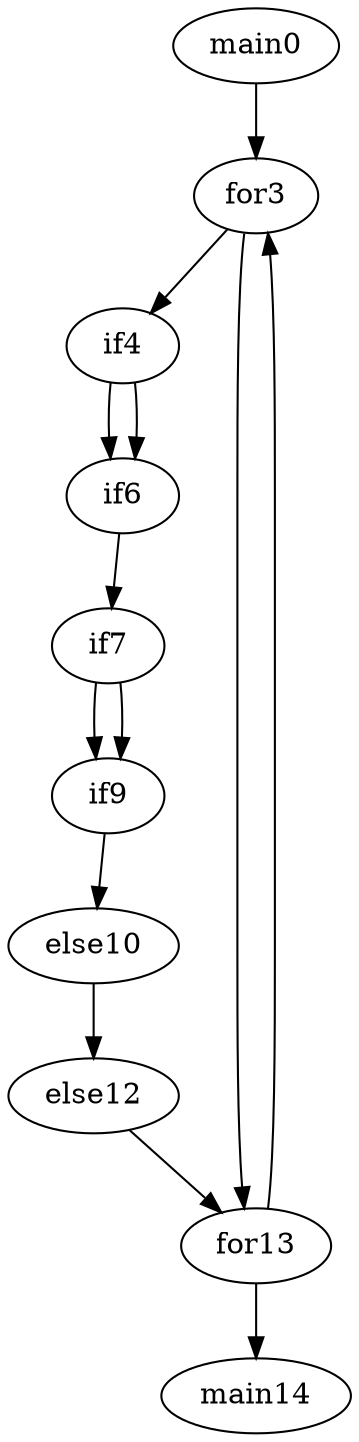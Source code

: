 digraph G { 
  main0  ->  for3  ->  if4  ->  if6  ->  if7  ->  if9  ->  else10  ->  else12  ->  for13  ->  main14 
if4  ->if6 
if7  ->if9 
for13  ->for3 
for3  ->for13
 } 
